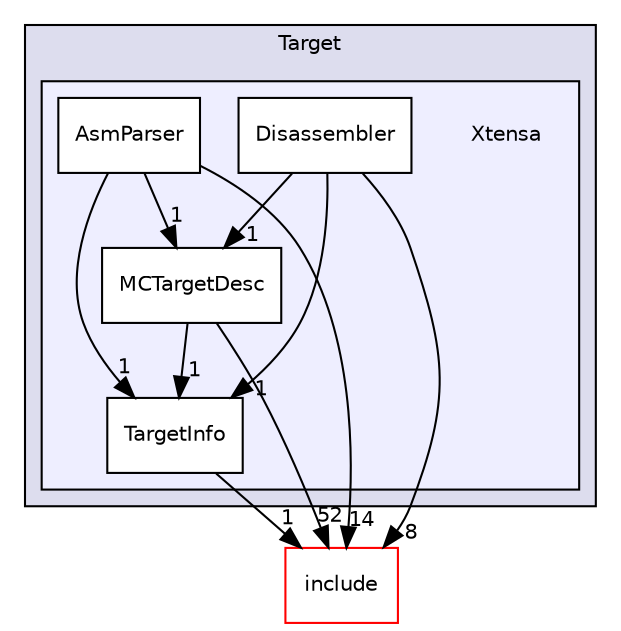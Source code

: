 digraph "lib/Target/Xtensa" {
  bgcolor=transparent;
  compound=true
  node [ fontsize="10", fontname="Helvetica"];
  edge [ labelfontsize="10", labelfontname="Helvetica"];
  subgraph clusterdir_794e483eb1cc7921d35fd149d9cc325b {
    graph [ bgcolor="#ddddee", pencolor="black", label="Target" fontname="Helvetica", fontsize="10", URL="dir_794e483eb1cc7921d35fd149d9cc325b.html"]
  subgraph clusterdir_89310677aeccc9d8e3ca1a02681a0d73 {
    graph [ bgcolor="#eeeeff", pencolor="black", label="" URL="dir_89310677aeccc9d8e3ca1a02681a0d73.html"];
    dir_89310677aeccc9d8e3ca1a02681a0d73 [shape=plaintext label="Xtensa"];
    dir_74d11296b3ea13549919a51523acf8e7 [shape=box label="AsmParser" color="black" fillcolor="white" style="filled" URL="dir_74d11296b3ea13549919a51523acf8e7.html"];
    dir_83692bfb2713bdbf74fd241aec8d01ca [shape=box label="Disassembler" color="black" fillcolor="white" style="filled" URL="dir_83692bfb2713bdbf74fd241aec8d01ca.html"];
    dir_3866934d122c9eeeea48189a4304483a [shape=box label="MCTargetDesc" color="black" fillcolor="white" style="filled" URL="dir_3866934d122c9eeeea48189a4304483a.html"];
    dir_6f2da3244d280ca44cf0a27528a7b403 [shape=box label="TargetInfo" color="black" fillcolor="white" style="filled" URL="dir_6f2da3244d280ca44cf0a27528a7b403.html"];
  }
  }
  dir_d44c64559bbebec7f509842c48db8b23 [shape=box label="include" color="red" URL="dir_d44c64559bbebec7f509842c48db8b23.html"];
  dir_6f2da3244d280ca44cf0a27528a7b403->dir_d44c64559bbebec7f509842c48db8b23 [headlabel="1", labeldistance=1.5 headhref="dir_000220_000001.html"];
  dir_3866934d122c9eeeea48189a4304483a->dir_6f2da3244d280ca44cf0a27528a7b403 [headlabel="1", labeldistance=1.5 headhref="dir_000219_000220.html"];
  dir_3866934d122c9eeeea48189a4304483a->dir_d44c64559bbebec7f509842c48db8b23 [headlabel="52", labeldistance=1.5 headhref="dir_000219_000001.html"];
  dir_74d11296b3ea13549919a51523acf8e7->dir_6f2da3244d280ca44cf0a27528a7b403 [headlabel="1", labeldistance=1.5 headhref="dir_000217_000220.html"];
  dir_74d11296b3ea13549919a51523acf8e7->dir_3866934d122c9eeeea48189a4304483a [headlabel="1", labeldistance=1.5 headhref="dir_000217_000219.html"];
  dir_74d11296b3ea13549919a51523acf8e7->dir_d44c64559bbebec7f509842c48db8b23 [headlabel="14", labeldistance=1.5 headhref="dir_000217_000001.html"];
  dir_83692bfb2713bdbf74fd241aec8d01ca->dir_6f2da3244d280ca44cf0a27528a7b403 [headlabel="1", labeldistance=1.5 headhref="dir_000218_000220.html"];
  dir_83692bfb2713bdbf74fd241aec8d01ca->dir_3866934d122c9eeeea48189a4304483a [headlabel="1", labeldistance=1.5 headhref="dir_000218_000219.html"];
  dir_83692bfb2713bdbf74fd241aec8d01ca->dir_d44c64559bbebec7f509842c48db8b23 [headlabel="8", labeldistance=1.5 headhref="dir_000218_000001.html"];
}
